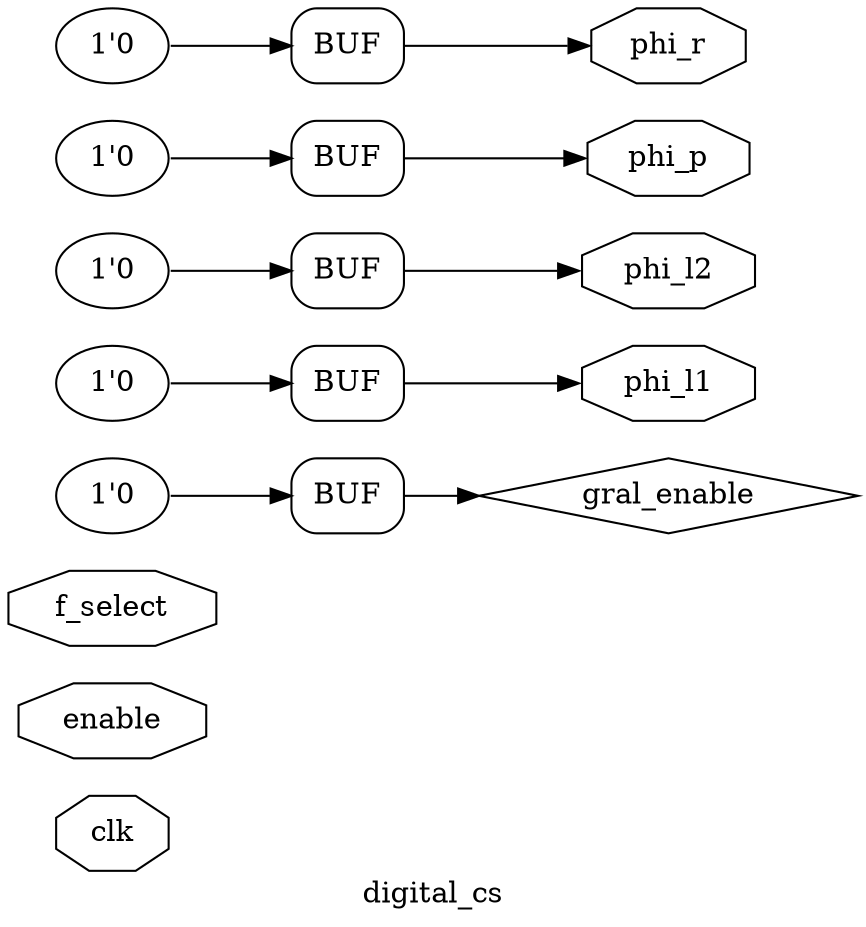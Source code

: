digraph "digital_cs" {
label="digital_cs";
rankdir="LR";
remincross=true;
n1 [ shape=octagon, label="clk", color="black", fontcolor="black" ];
n2 [ shape=octagon, label="enable", color="black", fontcolor="black" ];
n3 [ shape=octagon, label="f_select", color="black", fontcolor="black" ];
n4 [ shape=diamond, label="gral_enable", color="black", fontcolor="black" ];
n5 [ shape=octagon, label="phi_l1", color="black", fontcolor="black" ];
n6 [ shape=octagon, label="phi_l2", color="black", fontcolor="black" ];
n7 [ shape=octagon, label="phi_p", color="black", fontcolor="black" ];
n8 [ shape=octagon, label="phi_r", color="black", fontcolor="black" ];
v0 [ label="1'0" ];
x1 [shape=box, style=rounded, label="BUF", ];
v2 [ label="1'0" ];
x3 [shape=box, style=rounded, label="BUF", ];
v4 [ label="1'0" ];
x5 [shape=box, style=rounded, label="BUF", ];
v6 [ label="1'0" ];
x7 [shape=box, style=rounded, label="BUF", ];
v8 [ label="1'0" ];
x9 [shape=box, style=rounded, label="BUF", ];
x1:e -> n4:w [color="black", fontcolor="black", label=""];
x3:e -> n5:w [color="black", fontcolor="black", label=""];
x5:e -> n6:w [color="black", fontcolor="black", label=""];
x7:e -> n7:w [color="black", fontcolor="black", label=""];
x9:e -> n8:w [color="black", fontcolor="black", label=""];
v0:e -> x1:w [color="black", fontcolor="black", label=""];
v2:e -> x3:w [color="black", fontcolor="black", label=""];
v4:e -> x5:w [color="black", fontcolor="black", label=""];
v6:e -> x7:w [color="black", fontcolor="black", label=""];
v8:e -> x9:w [color="black", fontcolor="black", label=""];
}
